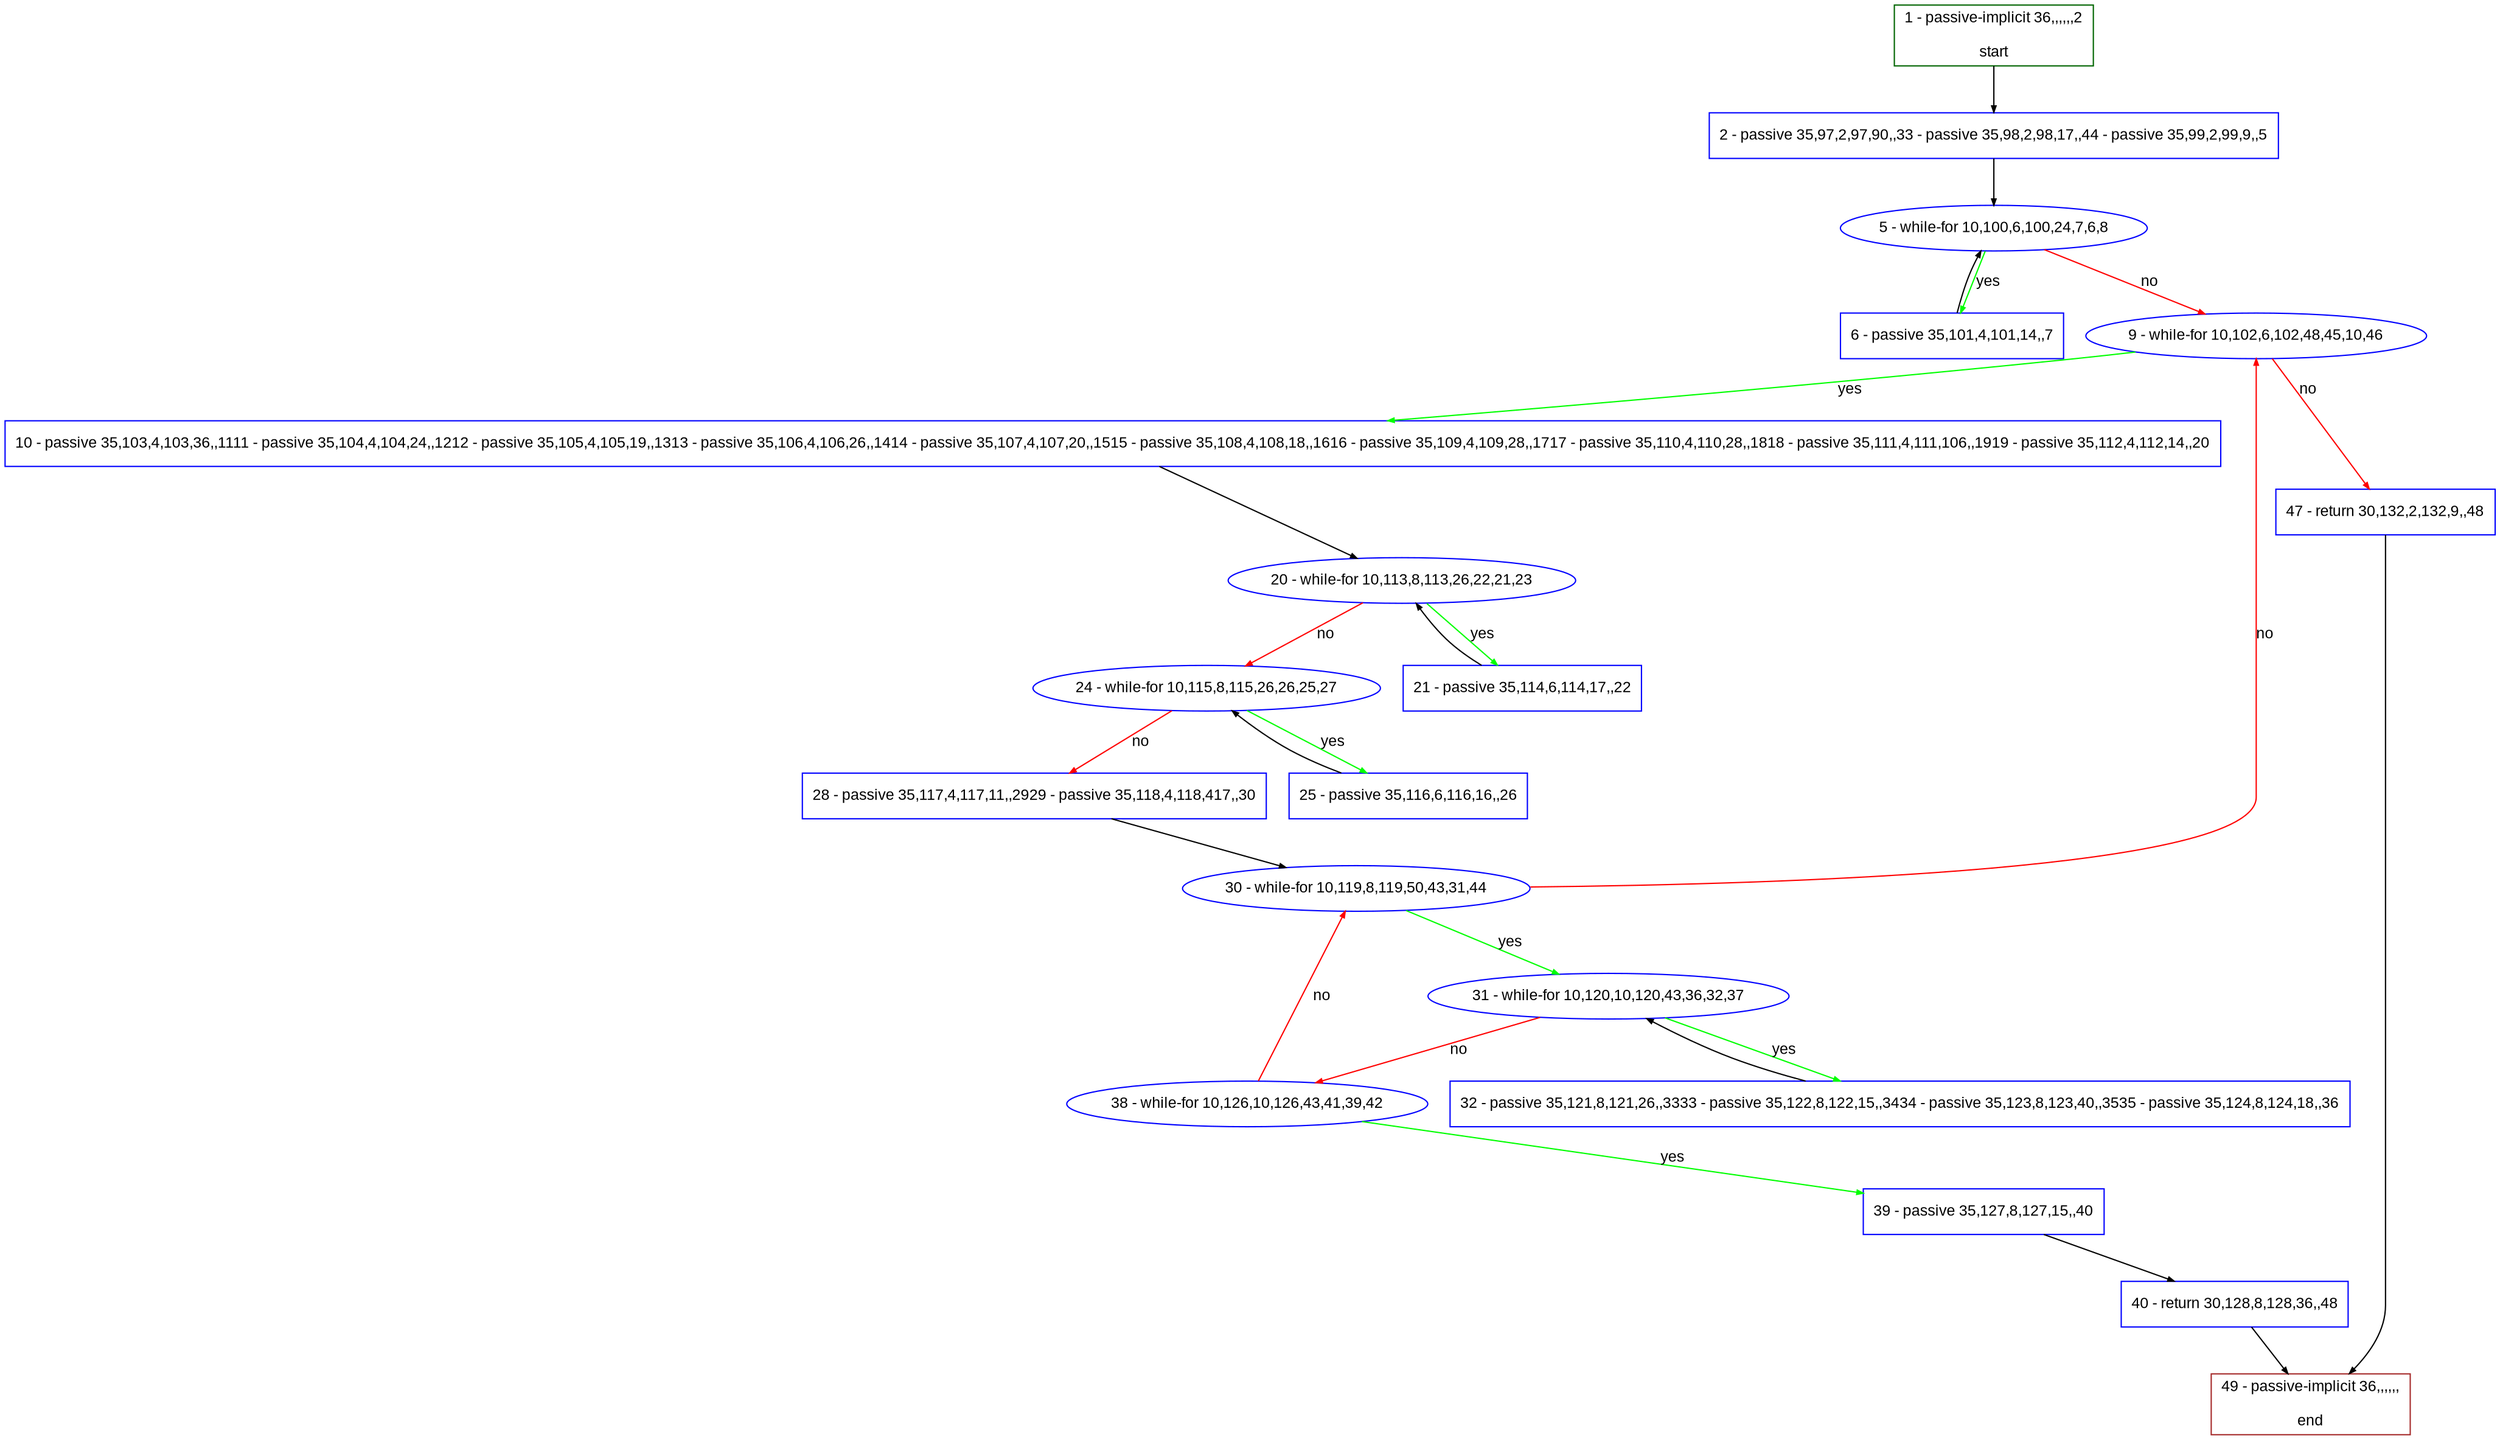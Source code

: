 digraph "" {
  graph [pack="true", label="", fontsize="12", packmode="clust", fontname="Arial", fillcolor="#FFFFCC", bgcolor="white", style="rounded,filled", compound="true"];
  node [node_initialized="no", label="", color="grey", fontsize="12", fillcolor="white", fontname="Arial", style="filled", shape="rectangle", compound="true", fixedsize="false"];
  edge [fontcolor="black", arrowhead="normal", arrowtail="none", arrowsize="0.5", ltail="", label="", color="black", fontsize="12", lhead="", fontname="Arial", dir="forward", compound="true"];
  __N1 [label="2 - passive 35,97,2,97,90,,33 - passive 35,98,2,98,17,,44 - passive 35,99,2,99,9,,5", color="#0000ff", fillcolor="#ffffff", style="filled", shape="box"];
  __N2 [label="1 - passive-implicit 36,,,,,,2\n\nstart", color="#006400", fillcolor="#ffffff", style="filled", shape="box"];
  __N3 [label="5 - while-for 10,100,6,100,24,7,6,8", color="#0000ff", fillcolor="#ffffff", style="filled", shape="oval"];
  __N4 [label="6 - passive 35,101,4,101,14,,7", color="#0000ff", fillcolor="#ffffff", style="filled", shape="box"];
  __N5 [label="9 - while-for 10,102,6,102,48,45,10,46", color="#0000ff", fillcolor="#ffffff", style="filled", shape="oval"];
  __N6 [label="10 - passive 35,103,4,103,36,,1111 - passive 35,104,4,104,24,,1212 - passive 35,105,4,105,19,,1313 - passive 35,106,4,106,26,,1414 - passive 35,107,4,107,20,,1515 - passive 35,108,4,108,18,,1616 - passive 35,109,4,109,28,,1717 - passive 35,110,4,110,28,,1818 - passive 35,111,4,111,106,,1919 - passive 35,112,4,112,14,,20", color="#0000ff", fillcolor="#ffffff", style="filled", shape="box"];
  __N7 [label="47 - return 30,132,2,132,9,,48", color="#0000ff", fillcolor="#ffffff", style="filled", shape="box"];
  __N8 [label="20 - while-for 10,113,8,113,26,22,21,23", color="#0000ff", fillcolor="#ffffff", style="filled", shape="oval"];
  __N9 [label="21 - passive 35,114,6,114,17,,22", color="#0000ff", fillcolor="#ffffff", style="filled", shape="box"];
  __N10 [label="24 - while-for 10,115,8,115,26,26,25,27", color="#0000ff", fillcolor="#ffffff", style="filled", shape="oval"];
  __N11 [label="25 - passive 35,116,6,116,16,,26", color="#0000ff", fillcolor="#ffffff", style="filled", shape="box"];
  __N12 [label="28 - passive 35,117,4,117,11,,2929 - passive 35,118,4,118,417,,30", color="#0000ff", fillcolor="#ffffff", style="filled", shape="box"];
  __N13 [label="30 - while-for 10,119,8,119,50,43,31,44", color="#0000ff", fillcolor="#ffffff", style="filled", shape="oval"];
  __N14 [label="31 - while-for 10,120,10,120,43,36,32,37", color="#0000ff", fillcolor="#ffffff", style="filled", shape="oval"];
  __N15 [label="32 - passive 35,121,8,121,26,,3333 - passive 35,122,8,122,15,,3434 - passive 35,123,8,123,40,,3535 - passive 35,124,8,124,18,,36", color="#0000ff", fillcolor="#ffffff", style="filled", shape="box"];
  __N16 [label="38 - while-for 10,126,10,126,43,41,39,42", color="#0000ff", fillcolor="#ffffff", style="filled", shape="oval"];
  __N17 [label="39 - passive 35,127,8,127,15,,40", color="#0000ff", fillcolor="#ffffff", style="filled", shape="box"];
  __N18 [label="40 - return 30,128,8,128,36,,48", color="#0000ff", fillcolor="#ffffff", style="filled", shape="box"];
  __N19 [label="49 - passive-implicit 36,,,,,,\n\nend", color="#a52a2a", fillcolor="#ffffff", style="filled", shape="box"];
  __N2 -> __N1 [arrowhead="normal", arrowtail="none", color="#000000", label="", dir="forward"];
  __N1 -> __N3 [arrowhead="normal", arrowtail="none", color="#000000", label="", dir="forward"];
  __N3 -> __N4 [arrowhead="normal", arrowtail="none", color="#00ff00", label="yes", dir="forward"];
  __N4 -> __N3 [arrowhead="normal", arrowtail="none", color="#000000", label="", dir="forward"];
  __N3 -> __N5 [arrowhead="normal", arrowtail="none", color="#ff0000", label="no", dir="forward"];
  __N5 -> __N6 [arrowhead="normal", arrowtail="none", color="#00ff00", label="yes", dir="forward"];
  __N5 -> __N7 [arrowhead="normal", arrowtail="none", color="#ff0000", label="no", dir="forward"];
  __N6 -> __N8 [arrowhead="normal", arrowtail="none", color="#000000", label="", dir="forward"];
  __N8 -> __N9 [arrowhead="normal", arrowtail="none", color="#00ff00", label="yes", dir="forward"];
  __N9 -> __N8 [arrowhead="normal", arrowtail="none", color="#000000", label="", dir="forward"];
  __N8 -> __N10 [arrowhead="normal", arrowtail="none", color="#ff0000", label="no", dir="forward"];
  __N10 -> __N11 [arrowhead="normal", arrowtail="none", color="#00ff00", label="yes", dir="forward"];
  __N11 -> __N10 [arrowhead="normal", arrowtail="none", color="#000000", label="", dir="forward"];
  __N10 -> __N12 [arrowhead="normal", arrowtail="none", color="#ff0000", label="no", dir="forward"];
  __N12 -> __N13 [arrowhead="normal", arrowtail="none", color="#000000", label="", dir="forward"];
  __N13 -> __N5 [arrowhead="normal", arrowtail="none", color="#ff0000", label="no", dir="forward"];
  __N13 -> __N14 [arrowhead="normal", arrowtail="none", color="#00ff00", label="yes", dir="forward"];
  __N14 -> __N15 [arrowhead="normal", arrowtail="none", color="#00ff00", label="yes", dir="forward"];
  __N15 -> __N14 [arrowhead="normal", arrowtail="none", color="#000000", label="", dir="forward"];
  __N14 -> __N16 [arrowhead="normal", arrowtail="none", color="#ff0000", label="no", dir="forward"];
  __N16 -> __N13 [arrowhead="normal", arrowtail="none", color="#ff0000", label="no", dir="forward"];
  __N16 -> __N17 [arrowhead="normal", arrowtail="none", color="#00ff00", label="yes", dir="forward"];
  __N17 -> __N18 [arrowhead="normal", arrowtail="none", color="#000000", label="", dir="forward"];
  __N18 -> __N19 [arrowhead="normal", arrowtail="none", color="#000000", label="", dir="forward"];
  __N7 -> __N19 [arrowhead="normal", arrowtail="none", color="#000000", label="", dir="forward"];
}
